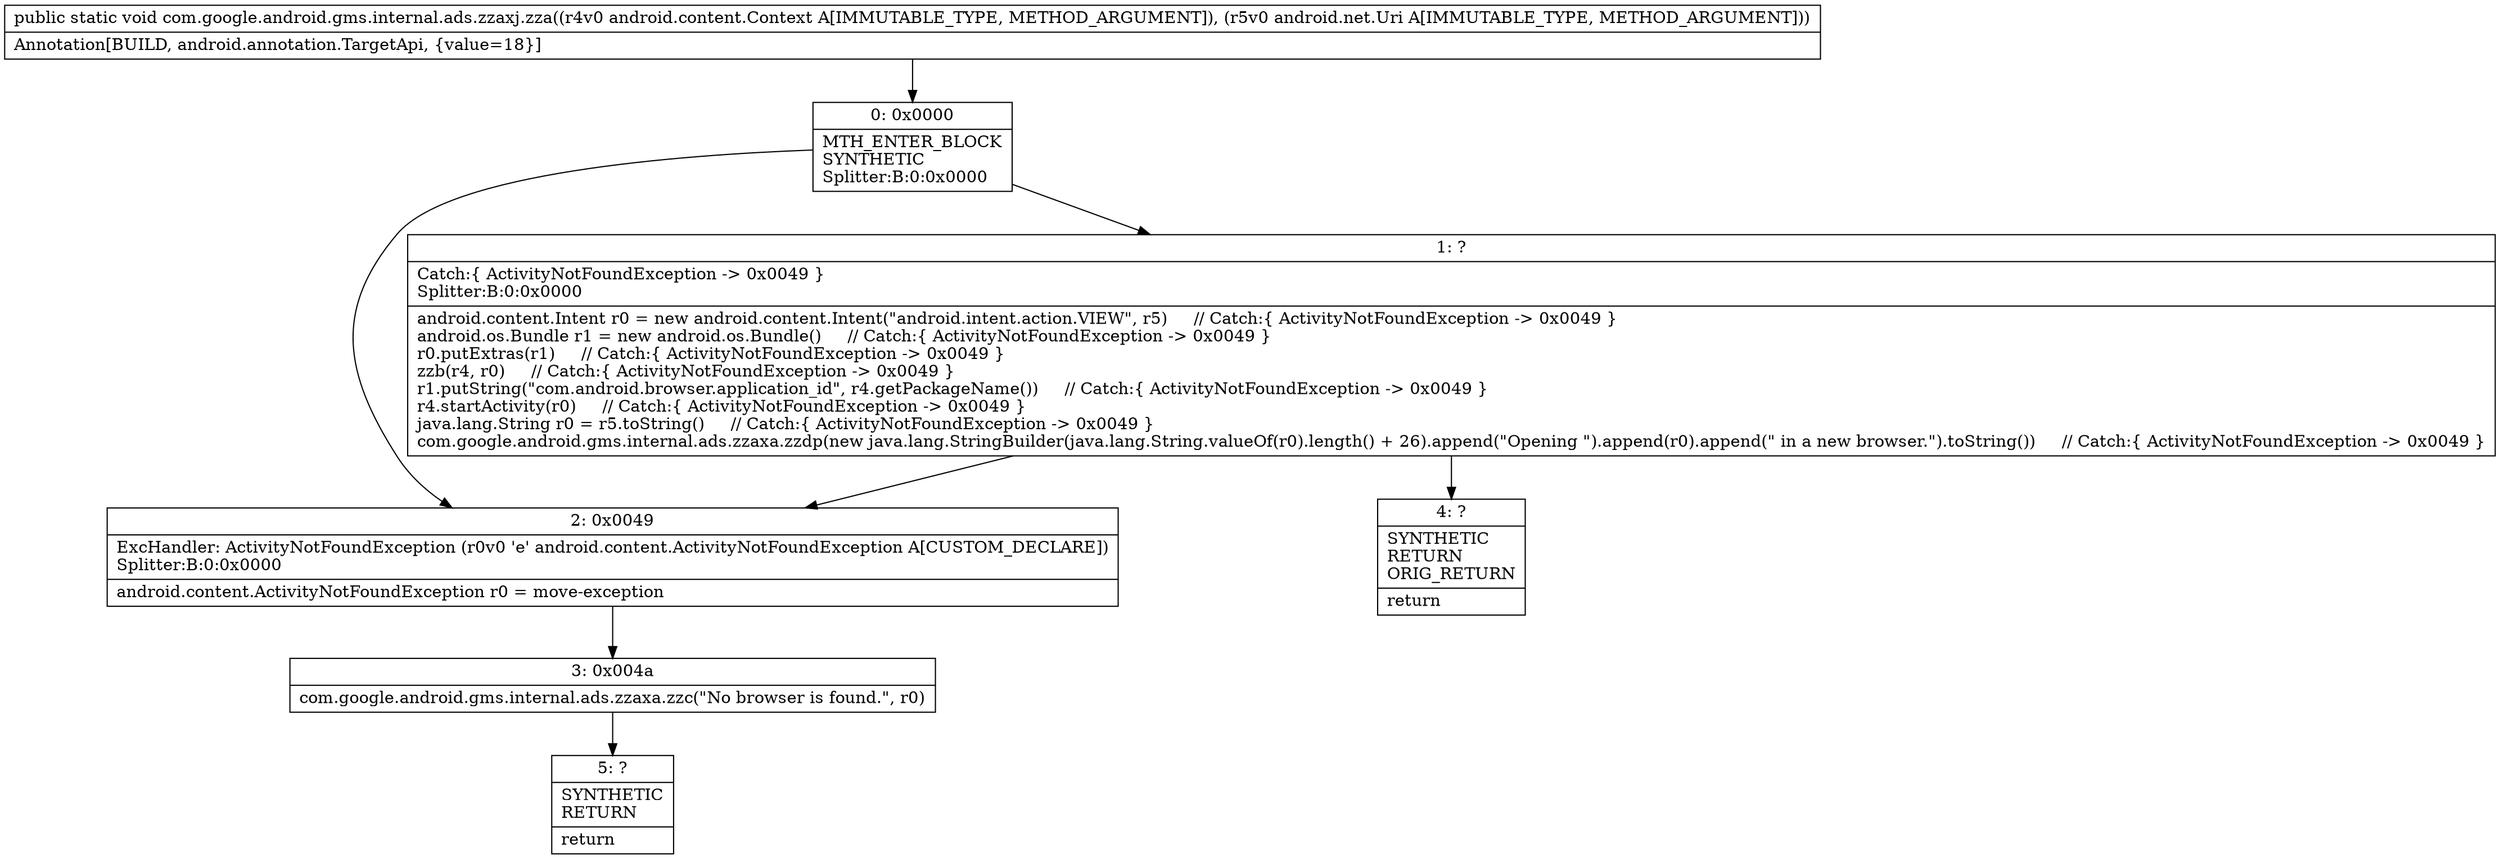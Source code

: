 digraph "CFG forcom.google.android.gms.internal.ads.zzaxj.zza(Landroid\/content\/Context;Landroid\/net\/Uri;)V" {
Node_0 [shape=record,label="{0\:\ 0x0000|MTH_ENTER_BLOCK\lSYNTHETIC\lSplitter:B:0:0x0000\l}"];
Node_1 [shape=record,label="{1\:\ ?|Catch:\{ ActivityNotFoundException \-\> 0x0049 \}\lSplitter:B:0:0x0000\l|android.content.Intent r0 = new android.content.Intent(\"android.intent.action.VIEW\", r5)     \/\/ Catch:\{ ActivityNotFoundException \-\> 0x0049 \}\landroid.os.Bundle r1 = new android.os.Bundle()     \/\/ Catch:\{ ActivityNotFoundException \-\> 0x0049 \}\lr0.putExtras(r1)     \/\/ Catch:\{ ActivityNotFoundException \-\> 0x0049 \}\lzzb(r4, r0)     \/\/ Catch:\{ ActivityNotFoundException \-\> 0x0049 \}\lr1.putString(\"com.android.browser.application_id\", r4.getPackageName())     \/\/ Catch:\{ ActivityNotFoundException \-\> 0x0049 \}\lr4.startActivity(r0)     \/\/ Catch:\{ ActivityNotFoundException \-\> 0x0049 \}\ljava.lang.String r0 = r5.toString()     \/\/ Catch:\{ ActivityNotFoundException \-\> 0x0049 \}\lcom.google.android.gms.internal.ads.zzaxa.zzdp(new java.lang.StringBuilder(java.lang.String.valueOf(r0).length() + 26).append(\"Opening \").append(r0).append(\" in a new browser.\").toString())     \/\/ Catch:\{ ActivityNotFoundException \-\> 0x0049 \}\l}"];
Node_2 [shape=record,label="{2\:\ 0x0049|ExcHandler: ActivityNotFoundException (r0v0 'e' android.content.ActivityNotFoundException A[CUSTOM_DECLARE])\lSplitter:B:0:0x0000\l|android.content.ActivityNotFoundException r0 = move\-exception\l}"];
Node_3 [shape=record,label="{3\:\ 0x004a|com.google.android.gms.internal.ads.zzaxa.zzc(\"No browser is found.\", r0)\l}"];
Node_4 [shape=record,label="{4\:\ ?|SYNTHETIC\lRETURN\lORIG_RETURN\l|return\l}"];
Node_5 [shape=record,label="{5\:\ ?|SYNTHETIC\lRETURN\l|return\l}"];
MethodNode[shape=record,label="{public static void com.google.android.gms.internal.ads.zzaxj.zza((r4v0 android.content.Context A[IMMUTABLE_TYPE, METHOD_ARGUMENT]), (r5v0 android.net.Uri A[IMMUTABLE_TYPE, METHOD_ARGUMENT]))  | Annotation[BUILD, android.annotation.TargetApi, \{value=18\}]\l}"];
MethodNode -> Node_0;
Node_0 -> Node_1;
Node_0 -> Node_2;
Node_1 -> Node_2;
Node_1 -> Node_4;
Node_2 -> Node_3;
Node_3 -> Node_5;
}

